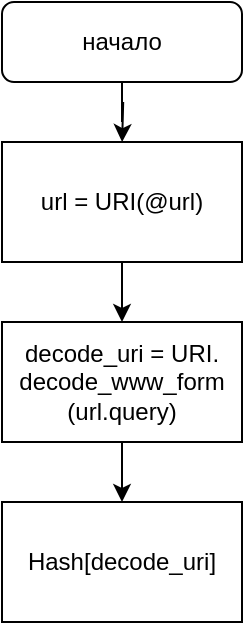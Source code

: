 <mxfile version="17.5.0" type="device"><diagram id="W2DxNH4Pr-o4Aj7_7x1f" name="Page-1"><mxGraphModel dx="501" dy="933" grid="1" gridSize="10" guides="1" tooltips="1" connect="1" arrows="1" fold="1" page="1" pageScale="1" pageWidth="827" pageHeight="1169" math="0" shadow="0"><root><mxCell id="0"/><mxCell id="1" parent="0"/><mxCell id="XJELnZPHtecI_FtRcP0L-7" value="" style="edgeStyle=orthogonalEdgeStyle;rounded=0;orthogonalLoop=1;jettySize=auto;html=1;" edge="1" parent="1" source="XJELnZPHtecI_FtRcP0L-1"><mxGeometry relative="1" as="geometry"><mxPoint x="414.059" y="110.039" as="targetPoint"/></mxGeometry></mxCell><mxCell id="XJELnZPHtecI_FtRcP0L-1" value="начало" style="rounded=1;whiteSpace=wrap;html=1;" vertex="1" parent="1"><mxGeometry x="354" y="40" width="120" height="40" as="geometry"/></mxCell><mxCell id="XJELnZPHtecI_FtRcP0L-23" value="" style="edgeStyle=orthogonalEdgeStyle;rounded=0;orthogonalLoop=1;jettySize=auto;html=1;" edge="1" parent="1" source="XJELnZPHtecI_FtRcP0L-19" target="XJELnZPHtecI_FtRcP0L-20"><mxGeometry relative="1" as="geometry"/></mxCell><mxCell id="XJELnZPHtecI_FtRcP0L-19" value="url = URI(@url)" style="rounded=0;whiteSpace=wrap;html=1;" vertex="1" parent="1"><mxGeometry x="354" y="110" width="120" height="60" as="geometry"/></mxCell><mxCell id="XJELnZPHtecI_FtRcP0L-22" value="" style="edgeStyle=orthogonalEdgeStyle;rounded=0;orthogonalLoop=1;jettySize=auto;html=1;" edge="1" parent="1" source="XJELnZPHtecI_FtRcP0L-20" target="XJELnZPHtecI_FtRcP0L-21"><mxGeometry relative="1" as="geometry"/></mxCell><mxCell id="XJELnZPHtecI_FtRcP0L-20" value="&lt;div&gt;decode_uri = URI.&lt;/div&gt;&lt;div&gt;decode_www_form&lt;/div&gt;&lt;div&gt;(url.query)&lt;br&gt;&lt;/div&gt;" style="rounded=0;whiteSpace=wrap;html=1;" vertex="1" parent="1"><mxGeometry x="354" y="200" width="120" height="60" as="geometry"/></mxCell><mxCell id="XJELnZPHtecI_FtRcP0L-21" value="Hash[decode_uri]" style="rounded=0;whiteSpace=wrap;html=1;" vertex="1" parent="1"><mxGeometry x="354" y="290" width="120" height="60" as="geometry"/></mxCell></root></mxGraphModel></diagram></mxfile>